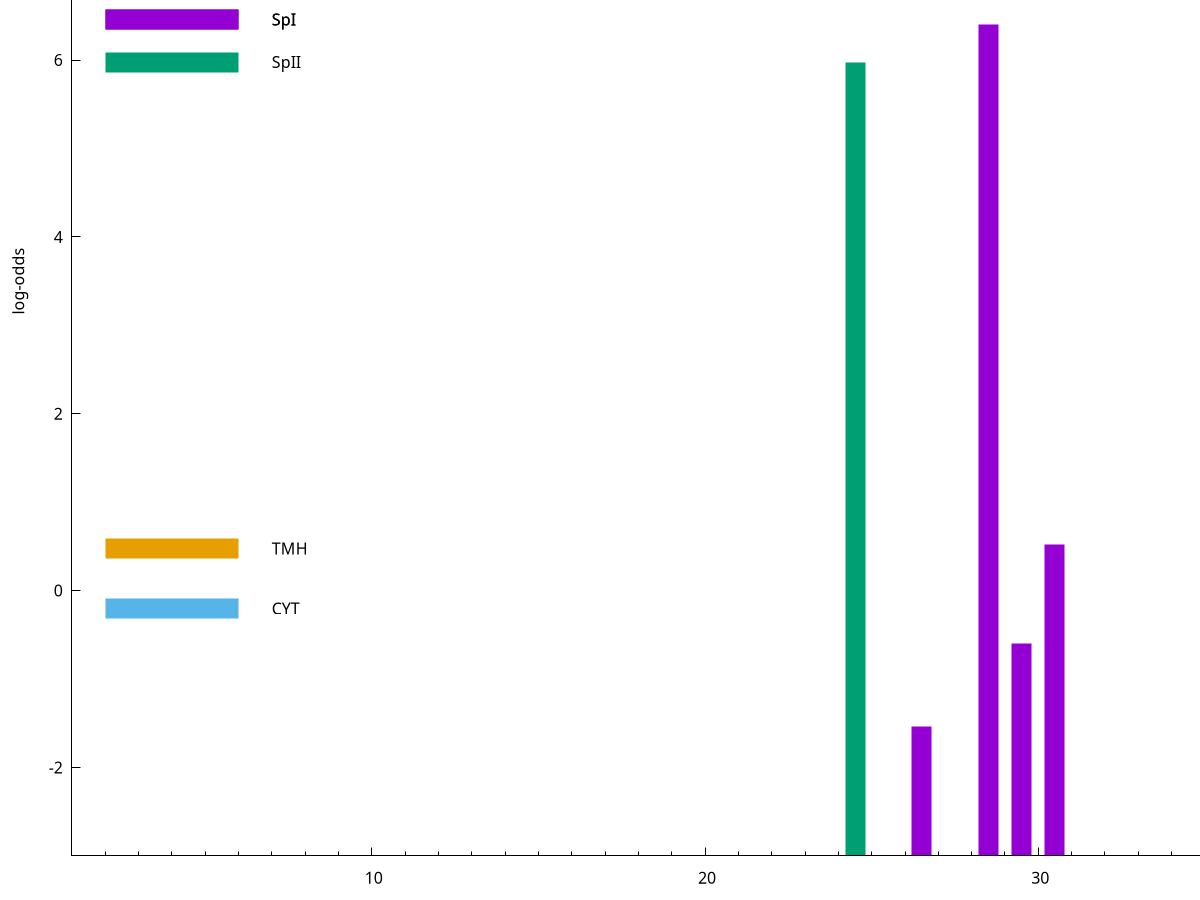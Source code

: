 set title "LipoP predictions for SRR3467249.gff"
set size 2., 1.4
set xrange [1:70] 
set mxtics 10
set yrange [-3:10]
set y2range [0:13]
set ylabel "log-odds"
set term postscript eps color solid "Helvetica" 30
set output "SRR3467249.gff52.eps"
set arrow from 2,6.45774 to 6,6.45774 nohead lt 1 lw 20
set label "SpI" at 7,6.45774
set arrow from 2,5.97636 to 6,5.97636 nohead lt 2 lw 20
set label "SpII" at 7,5.97636
set arrow from 2,0.475621 to 6,0.475621 nohead lt 4 lw 20
set label "TMH" at 7,0.475621
set arrow from 2,-0.200913 to 6,-0.200913 nohead lt 3 lw 20
set label "CYT" at 7,-0.200913
set arrow from 2,6.45774 to 6,6.45774 nohead lt 1 lw 20
set label "SpI" at 7,6.45774
# NOTE: The scores below are the log-odds scores with the threshold
# NOTE: subtracted (a hack to make gnuplot make the histogram all
# NOTE: look nice).
plot "-" axes x1y2 title "" with impulses lt 2 lw 20, "-" axes x1y2 title "" with impulses lt 1 lw 20
24.500000 8.976360
e
28.500000 9.402720
30.500000 3.517081
35.500000 2.500762
29.500000 2.402409
26.500000 1.468100
e
exit
